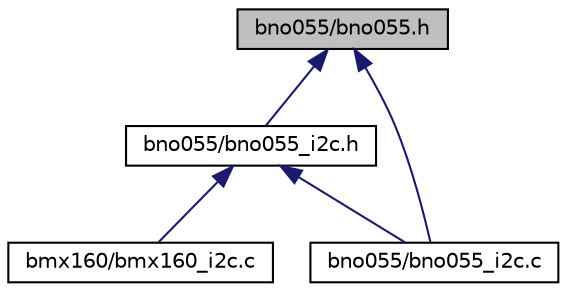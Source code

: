 digraph "bno055/bno055.h"
{
  edge [fontname="Helvetica",fontsize="10",labelfontname="Helvetica",labelfontsize="10"];
  node [fontname="Helvetica",fontsize="10",shape=record];
  Node1 [label="bno055/bno055.h",height=0.2,width=0.4,color="black", fillcolor="grey75", style="filled", fontcolor="black"];
  Node1 -> Node2 [dir="back",color="midnightblue",fontsize="10",style="solid",fontname="Helvetica"];
  Node2 [label="bno055/bno055_i2c.h",height=0.2,width=0.4,color="black", fillcolor="white", style="filled",URL="$bno055__i2c_8h_source.html"];
  Node2 -> Node3 [dir="back",color="midnightblue",fontsize="10",style="solid",fontname="Helvetica"];
  Node3 [label="bmx160/bmx160_i2c.c",height=0.2,width=0.4,color="black", fillcolor="white", style="filled",URL="$bmx160__i2c_8c.html",tooltip="BMX160 Driver funcs. "];
  Node2 -> Node4 [dir="back",color="midnightblue",fontsize="10",style="solid",fontname="Helvetica"];
  Node4 [label="bno055/bno055_i2c.c",height=0.2,width=0.4,color="black", fillcolor="white", style="filled",URL="$bno055__i2c_8c.html",tooltip="BNO055 Driver funcs. "];
  Node1 -> Node4 [dir="back",color="midnightblue",fontsize="10",style="solid",fontname="Helvetica"];
}
